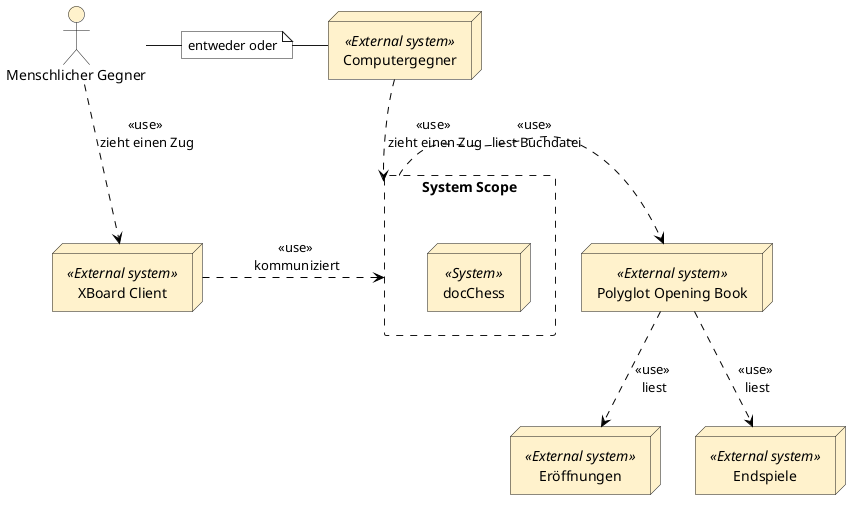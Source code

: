 @startuml DocChess system context
'left to right direction

:Menschlicher Gegner: as s #fff2cc
rectangle "System Scope" as SystemScope #line.dashed{
    node "docChess" << System >> as d #fff2cc
}
node "XBoard Client" << External system >> as x #fff2cc
node "Computergegner" << External system >> as c #fff2cc
node "Polyglot Opening Book" << External system >> as p #fff2cc
node "Eröffnungen" << External system >> as e #fff2cc
node "Endspiele" << External system >> as end #fff2cc

note "entweder oder" as n #ffffff

s --> x  #black;line.dashed;:<<use>> \nzieht einen Zug
x -> SystemScope  #black;line.dashed;:<<use>> \nkommuniziert
c --> SystemScope  #black;line.dashed;:<<use>> \nzieht einen Zug
SystemScope -> p  #black;line.dashed;:<<use>> \nliest Buchdatei
p --> e #black;line.dashed;:<<use>> \nliest
p --> end #black;line.dashed;:<<use>> \nliest
s - n
n - c

@enduml